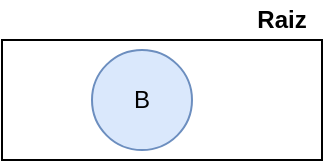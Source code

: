 <mxfile version="13.1.14" type="device"><diagram id="GXt5Lunl6JYwVUROD_hr" name="Page-1"><mxGraphModel dx="1422" dy="762" grid="1" gridSize="10" guides="1" tooltips="1" connect="1" arrows="1" fold="1" page="1" pageScale="1" pageWidth="827" pageHeight="1169" math="0" shadow="0"><root><mxCell id="0"/><mxCell id="1" parent="0"/><mxCell id="v_tOeIEH-jOyzE04YFDm-9" value="" style="rounded=0;whiteSpace=wrap;html=1;" vertex="1" parent="1"><mxGeometry x="190" y="250" width="160" height="60" as="geometry"/></mxCell><mxCell id="v_tOeIEH-jOyzE04YFDm-1" value="B" style="ellipse;whiteSpace=wrap;html=1;aspect=fixed;fillColor=#dae8fc;strokeColor=#6c8ebf;" vertex="1" parent="1"><mxGeometry x="235" y="255" width="50" height="50" as="geometry"/></mxCell><mxCell id="v_tOeIEH-jOyzE04YFDm-10" value="&lt;b&gt;Raiz&lt;/b&gt;" style="text;html=1;strokeColor=none;fillColor=none;align=center;verticalAlign=middle;whiteSpace=wrap;rounded=0;" vertex="1" parent="1"><mxGeometry x="310" y="230" width="40" height="20" as="geometry"/></mxCell></root></mxGraphModel></diagram></mxfile>